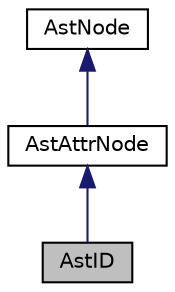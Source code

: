 digraph "AstID"
{
  edge [fontname="Helvetica",fontsize="10",labelfontname="Helvetica",labelfontsize="10"];
  node [fontname="Helvetica",fontsize="10",shape=record];
  Node3 [label="AstID",height=0.2,width=0.4,color="black", fillcolor="grey75", style="filled", fontcolor="black"];
  Node4 -> Node3 [dir="back",color="midnightblue",fontsize="10",style="solid"];
  Node4 [label="AstAttrNode",height=0.2,width=0.4,color="black", fillcolor="white", style="filled",URL="$classAstAttrNode.html"];
  Node5 -> Node4 [dir="back",color="midnightblue",fontsize="10",style="solid"];
  Node5 [label="AstNode",height=0.2,width=0.4,color="black", fillcolor="white", style="filled",URL="$classAstNode.html"];
}
